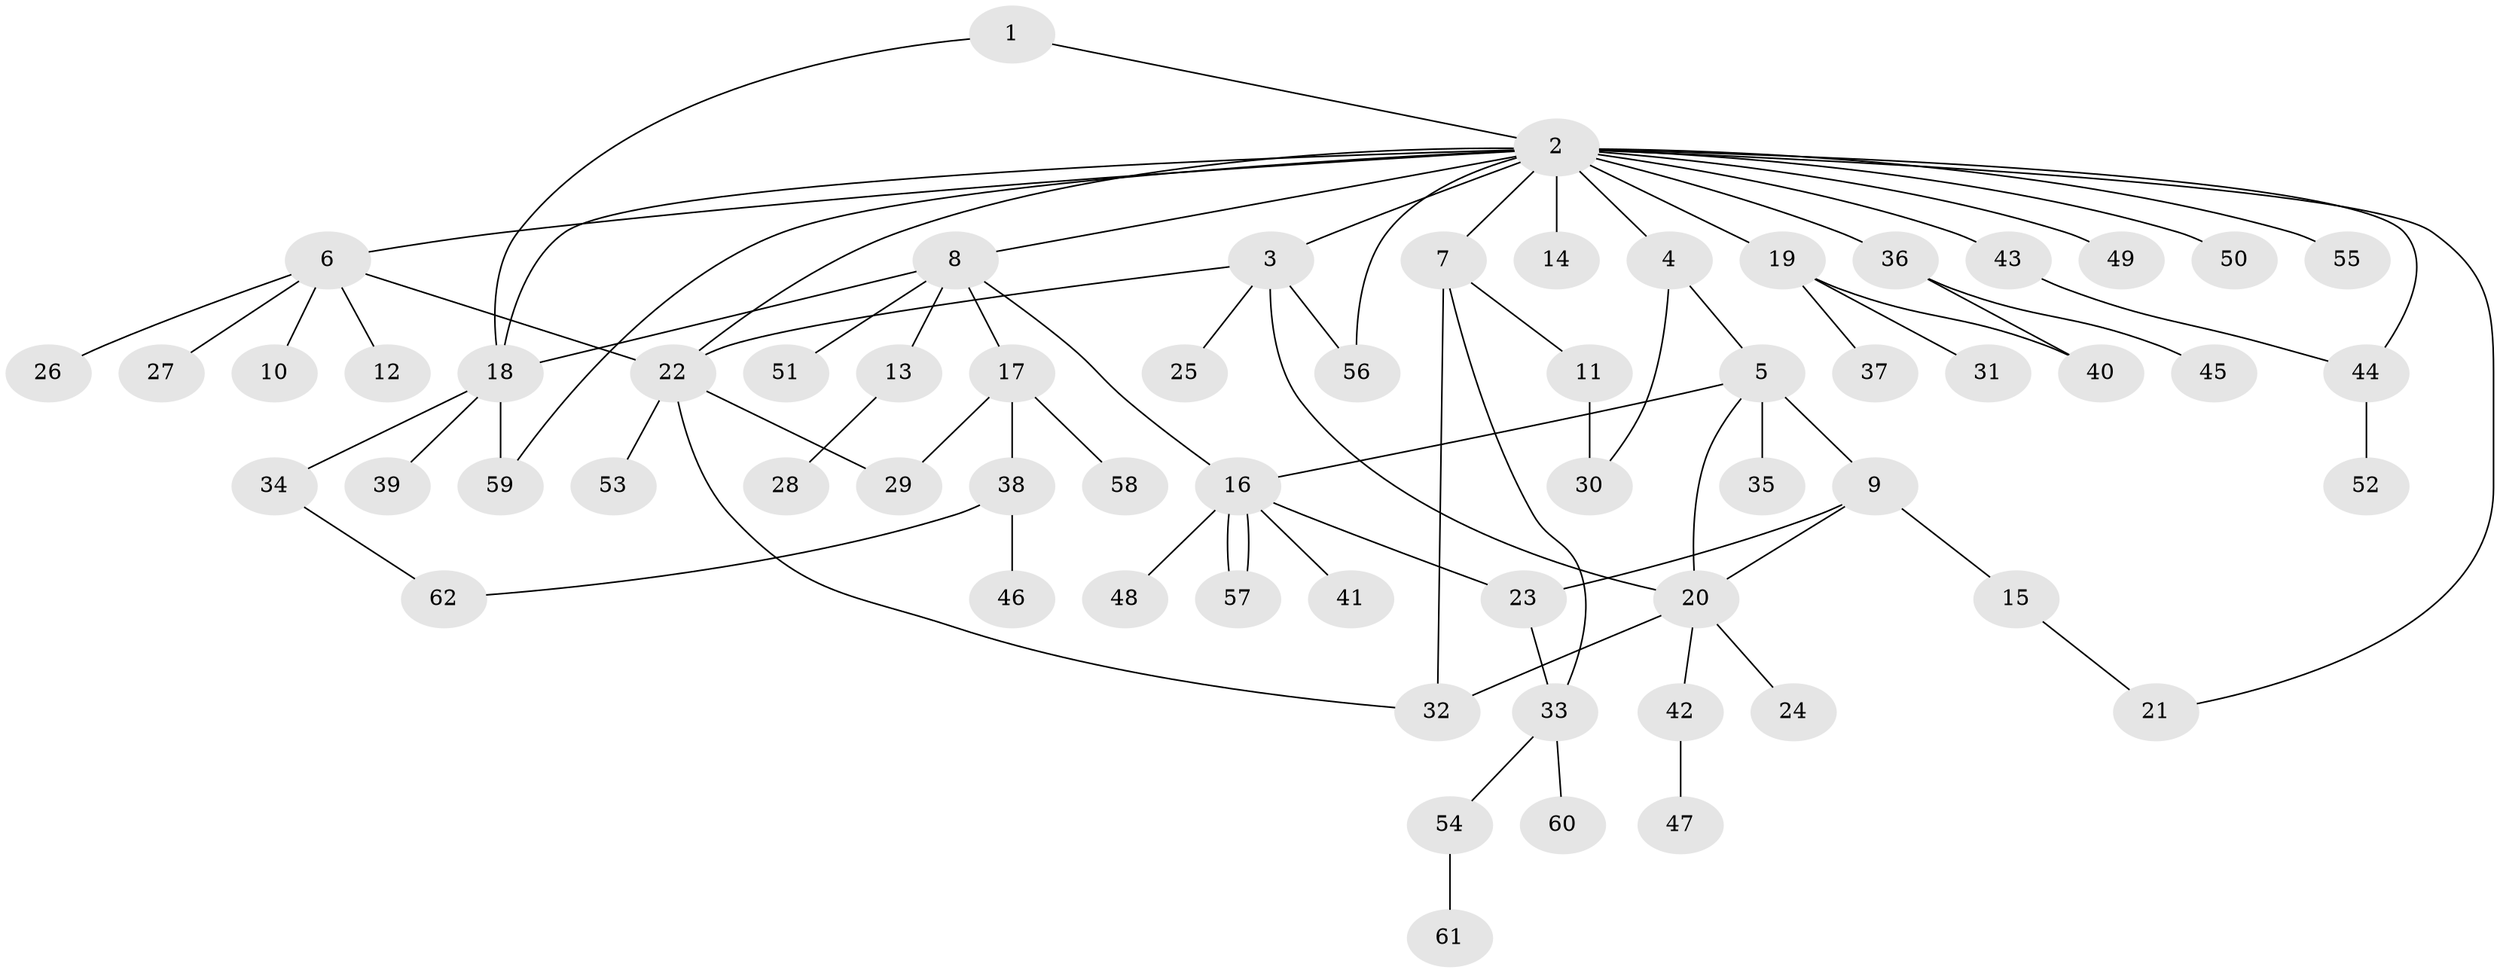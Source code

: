 // coarse degree distribution, {2: 0.12903225806451613, 12: 0.03225806451612903, 4: 0.12903225806451613, 3: 0.22580645161290322, 5: 0.1935483870967742, 1: 0.2903225806451613}
// Generated by graph-tools (version 1.1) at 2025/50/03/04/25 22:50:33]
// undirected, 62 vertices, 81 edges
graph export_dot {
  node [color=gray90,style=filled];
  1;
  2;
  3;
  4;
  5;
  6;
  7;
  8;
  9;
  10;
  11;
  12;
  13;
  14;
  15;
  16;
  17;
  18;
  19;
  20;
  21;
  22;
  23;
  24;
  25;
  26;
  27;
  28;
  29;
  30;
  31;
  32;
  33;
  34;
  35;
  36;
  37;
  38;
  39;
  40;
  41;
  42;
  43;
  44;
  45;
  46;
  47;
  48;
  49;
  50;
  51;
  52;
  53;
  54;
  55;
  56;
  57;
  58;
  59;
  60;
  61;
  62;
  1 -- 2;
  1 -- 18;
  2 -- 3;
  2 -- 4;
  2 -- 6;
  2 -- 7;
  2 -- 8;
  2 -- 14;
  2 -- 18;
  2 -- 19;
  2 -- 21;
  2 -- 22;
  2 -- 36;
  2 -- 43;
  2 -- 44;
  2 -- 49;
  2 -- 50;
  2 -- 55;
  2 -- 56;
  2 -- 59;
  3 -- 20;
  3 -- 22;
  3 -- 25;
  3 -- 56;
  4 -- 5;
  4 -- 30;
  5 -- 9;
  5 -- 16;
  5 -- 20;
  5 -- 35;
  6 -- 10;
  6 -- 12;
  6 -- 22;
  6 -- 26;
  6 -- 27;
  7 -- 11;
  7 -- 32;
  7 -- 33;
  8 -- 13;
  8 -- 16;
  8 -- 17;
  8 -- 18;
  8 -- 51;
  9 -- 15;
  9 -- 20;
  9 -- 23;
  11 -- 30;
  13 -- 28;
  15 -- 21;
  16 -- 23;
  16 -- 41;
  16 -- 48;
  16 -- 57;
  16 -- 57;
  17 -- 29;
  17 -- 38;
  17 -- 58;
  18 -- 34;
  18 -- 39;
  18 -- 59;
  19 -- 31;
  19 -- 37;
  19 -- 40;
  20 -- 24;
  20 -- 32;
  20 -- 42;
  22 -- 29;
  22 -- 32;
  22 -- 53;
  23 -- 33;
  33 -- 54;
  33 -- 60;
  34 -- 62;
  36 -- 40;
  36 -- 45;
  38 -- 46;
  38 -- 62;
  42 -- 47;
  43 -- 44;
  44 -- 52;
  54 -- 61;
}
